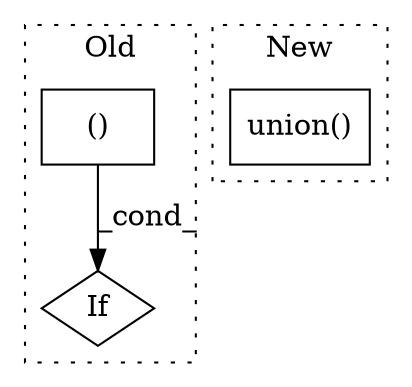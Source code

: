 digraph G {
subgraph cluster0 {
1 [label="()" a="54" s="3693" l="6" shape="box"];
3 [label="If" a="96" s="3666" l="3" shape="diamond"];
label = "Old";
style="dotted";
}
subgraph cluster1 {
2 [label="union()" a="75" s="3383,3419" l="16,1" shape="box"];
label = "New";
style="dotted";
}
1 -> 3 [label="_cond_"];
}
